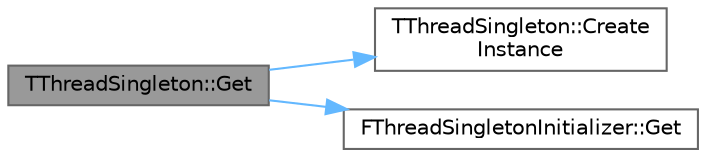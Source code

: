 digraph "TThreadSingleton::Get"
{
 // INTERACTIVE_SVG=YES
 // LATEX_PDF_SIZE
  bgcolor="transparent";
  edge [fontname=Helvetica,fontsize=10,labelfontname=Helvetica,labelfontsize=10];
  node [fontname=Helvetica,fontsize=10,shape=box,height=0.2,width=0.4];
  rankdir="LR";
  Node1 [id="Node000001",label="TThreadSingleton::Get",height=0.2,width=0.4,color="gray40", fillcolor="grey60", style="filled", fontcolor="black",tooltip=" "];
  Node1 -> Node2 [id="edge1_Node000001_Node000002",color="steelblue1",style="solid",tooltip=" "];
  Node2 [id="Node000002",label="TThreadSingleton::Create\lInstance",height=0.2,width=0.4,color="grey40", fillcolor="white", style="filled",URL="$d5/db3/classTThreadSingleton.html#a0972c768e73c3372e2ced55cdfeaca07",tooltip=" "];
  Node1 -> Node3 [id="edge2_Node000001_Node000003",color="steelblue1",style="solid",tooltip=" "];
  Node3 [id="Node000003",label="FThreadSingletonInitializer::Get",height=0.2,width=0.4,color="grey40", fillcolor="white", style="filled",URL="$d2/d43/classFThreadSingletonInitializer.html#ae08783fef6954ac683ed03c00400d21c",tooltip=" "];
}
